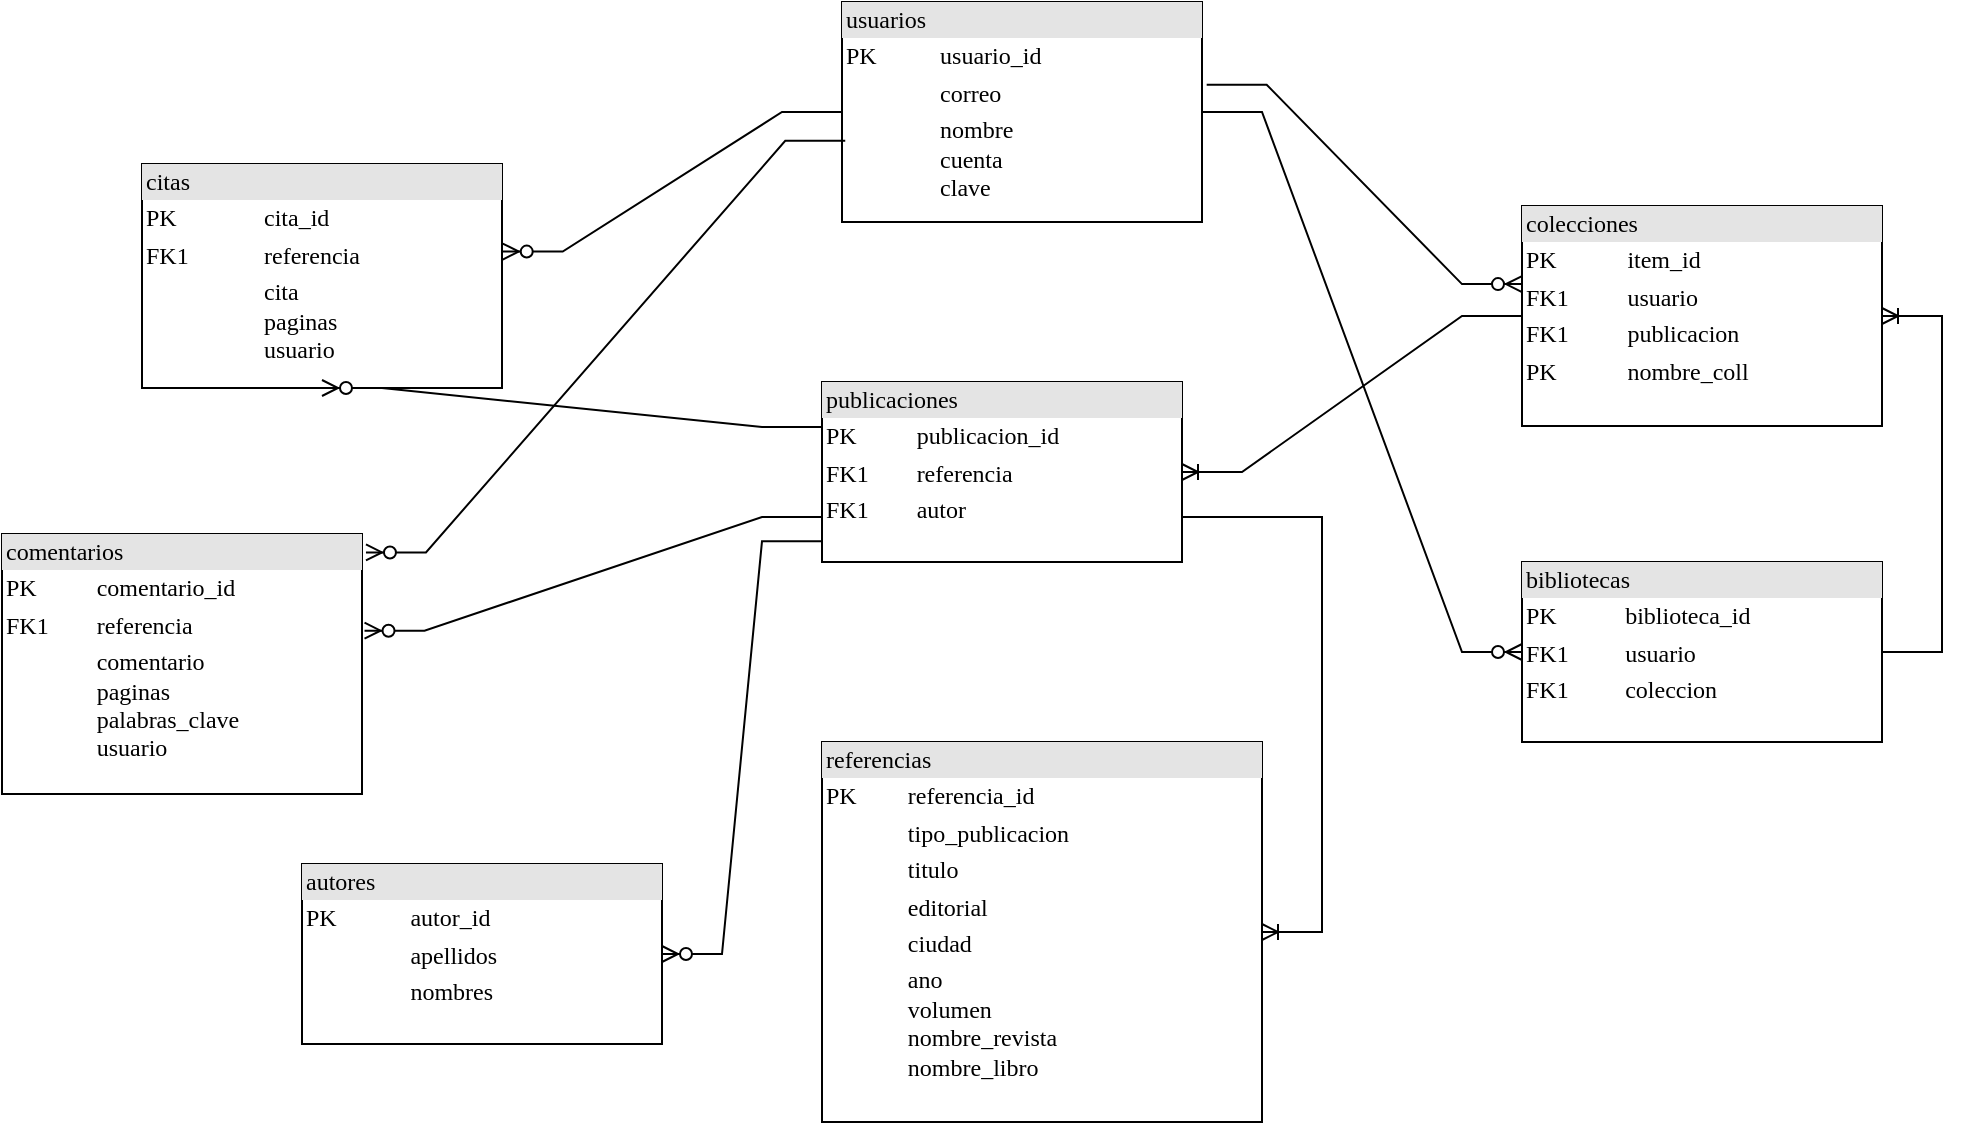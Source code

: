 <mxfile version="20.2.3" type="device"><diagram name="Page-1" id="2ca16b54-16f6-2749-3443-fa8db7711227"><mxGraphModel dx="1038" dy="649" grid="1" gridSize="10" guides="1" tooltips="1" connect="1" arrows="1" fold="1" page="1" pageScale="1" pageWidth="1100" pageHeight="850" background="none" math="0" shadow="0"><root><mxCell id="0"/><mxCell id="1" parent="0"/><mxCell id="2ed32ef02a7f4228-1" value="&lt;div style=&quot;box-sizing:border-box;width:100%;background:#e4e4e4;padding:2px;&quot;&gt;citas&lt;/div&gt;&lt;table style=&quot;width:100%;font-size:1em;&quot; cellpadding=&quot;2&quot; cellspacing=&quot;0&quot;&gt;&lt;tbody&gt;&lt;tr&gt;&lt;td&gt;PK&lt;/td&gt;&lt;td&gt;cita_id&lt;/td&gt;&lt;/tr&gt;&lt;tr&gt;&lt;td&gt;FK1&lt;/td&gt;&lt;td&gt;referencia&lt;/td&gt;&lt;/tr&gt;&lt;tr&gt;&lt;td&gt;&lt;/td&gt;&lt;td&gt;cita&lt;br&gt;paginas&lt;br&gt;usuario&lt;/td&gt;&lt;/tr&gt;&lt;/tbody&gt;&lt;/table&gt;" style="verticalAlign=top;align=left;overflow=fill;html=1;rounded=0;shadow=0;comic=0;labelBackgroundColor=none;strokeWidth=1;fontFamily=Verdana;fontSize=12" parent="1" vertex="1"><mxGeometry x="120" y="110" width="180" height="112" as="geometry"/></mxCell><mxCell id="2ed32ef02a7f4228-2" value="&lt;div style=&quot;box-sizing: border-box ; width: 100% ; background: #e4e4e4 ; padding: 2px&quot;&gt;referencias&lt;/div&gt;&lt;table style=&quot;width: 100% ; font-size: 1em&quot; cellpadding=&quot;2&quot; cellspacing=&quot;0&quot;&gt;&lt;tbody&gt;&lt;tr&gt;&lt;td&gt;PK&lt;/td&gt;&lt;td&gt;referencia_id&lt;/td&gt;&lt;/tr&gt;&lt;tr&gt;&lt;td&gt;&lt;br&gt;&lt;/td&gt;&lt;td&gt;tipo_publicacion&lt;/td&gt;&lt;/tr&gt;&lt;tr&gt;&lt;td&gt;&lt;/td&gt;&lt;td&gt;titulo&lt;/td&gt;&lt;/tr&gt;&lt;tr&gt;&lt;td&gt;&lt;br&gt;&lt;/td&gt;&lt;td&gt;editorial&lt;/td&gt;&lt;/tr&gt;&lt;tr&gt;&lt;td&gt;&lt;br&gt;&lt;/td&gt;&lt;td&gt;ciudad&lt;/td&gt;&lt;/tr&gt;&lt;tr&gt;&lt;td&gt;&lt;br&gt;&lt;/td&gt;&lt;td&gt;ano&lt;br&gt;volumen&lt;br&gt;nombre_revista&lt;br&gt;nombre_libro&lt;/td&gt;&lt;/tr&gt;&lt;/tbody&gt;&lt;/table&gt;" style="verticalAlign=top;align=left;overflow=fill;html=1;rounded=0;shadow=0;comic=0;labelBackgroundColor=none;strokeWidth=1;fontFamily=Verdana;fontSize=12" parent="1" vertex="1"><mxGeometry x="460" y="399" width="220" height="190" as="geometry"/></mxCell><mxCell id="2ed32ef02a7f4228-5" value="&lt;div style=&quot;box-sizing:border-box;width:100%;background:#e4e4e4;padding:2px;&quot;&gt;usuarios&lt;/div&gt;&lt;table style=&quot;width:100%;font-size:1em;&quot; cellpadding=&quot;2&quot; cellspacing=&quot;0&quot;&gt;&lt;tbody&gt;&lt;tr&gt;&lt;td&gt;PK&lt;/td&gt;&lt;td&gt;usuario_id&lt;/td&gt;&lt;/tr&gt;&lt;tr&gt;&lt;td&gt;&lt;br&gt;&lt;/td&gt;&lt;td&gt;correo&lt;/td&gt;&lt;/tr&gt;&lt;tr&gt;&lt;td&gt;&lt;/td&gt;&lt;td&gt;nombre&lt;br&gt;cuenta&lt;br&gt;clave&lt;/td&gt;&lt;/tr&gt;&lt;/tbody&gt;&lt;/table&gt;" style="verticalAlign=top;align=left;overflow=fill;html=1;rounded=0;shadow=0;comic=0;labelBackgroundColor=none;strokeWidth=1;fontFamily=Verdana;fontSize=12" parent="1" vertex="1"><mxGeometry x="470" y="29" width="180" height="110" as="geometry"/></mxCell><mxCell id="2ed32ef02a7f4228-6" value="&lt;div style=&quot;box-sizing: border-box ; width: 100% ; background: #e4e4e4 ; padding: 2px&quot;&gt;colecciones&lt;/div&gt;&lt;table style=&quot;width: 100% ; font-size: 1em&quot; cellpadding=&quot;2&quot; cellspacing=&quot;0&quot;&gt;&lt;tbody&gt;&lt;tr&gt;&lt;td&gt;PK&lt;/td&gt;&lt;td&gt;item_id&lt;/td&gt;&lt;/tr&gt;&lt;tr&gt;&lt;td&gt;FK1&lt;/td&gt;&lt;td&gt;usuario&lt;/td&gt;&lt;/tr&gt;&lt;tr&gt;&lt;td&gt;FK1&lt;/td&gt;&lt;td&gt;publicacion&lt;/td&gt;&lt;/tr&gt;&lt;tr&gt;&lt;td&gt;PK&lt;/td&gt;&lt;td&gt;nombre_coll&lt;/td&gt;&lt;/tr&gt;&lt;tr&gt;&lt;td&gt;&lt;/td&gt;&lt;td&gt;&lt;br&gt;&lt;/td&gt;&lt;/tr&gt;&lt;/tbody&gt;&lt;/table&gt;" style="verticalAlign=top;align=left;overflow=fill;html=1;rounded=0;shadow=0;comic=0;labelBackgroundColor=none;strokeWidth=1;fontFamily=Verdana;fontSize=12" parent="1" vertex="1"><mxGeometry x="810" y="131" width="180" height="110" as="geometry"/></mxCell><object label="&lt;div style=&quot;box-sizing: border-box ; width: 100% ; background: #e4e4e4 ; padding: 2px&quot;&gt;publicaciones&lt;/div&gt;&lt;table style=&quot;width: 100% ; font-size: 1em&quot; cellpadding=&quot;2&quot; cellspacing=&quot;0&quot;&gt;&lt;tbody&gt;&lt;tr&gt;&lt;td&gt;PK&lt;/td&gt;&lt;td&gt;publicacion_id&lt;/td&gt;&lt;/tr&gt;&lt;tr&gt;&lt;td&gt;FK1&lt;/td&gt;&lt;td&gt;referencia&lt;/td&gt;&lt;/tr&gt;&lt;tr&gt;&lt;td&gt;FK1&lt;/td&gt;&lt;td&gt;autor&lt;/td&gt;&lt;/tr&gt;&lt;tr&gt;&lt;td&gt;&lt;br&gt;&lt;/td&gt;&lt;td&gt;&lt;br&gt;&lt;/td&gt;&lt;/tr&gt;&lt;tr&gt;&lt;td&gt;&lt;br&gt;&lt;/td&gt;&lt;td&gt;&lt;/td&gt;&lt;/tr&gt;&lt;/tbody&gt;&lt;/table&gt;" id="2ed32ef02a7f4228-8"><mxCell style="verticalAlign=top;align=left;overflow=fill;html=1;rounded=0;shadow=0;comic=0;labelBackgroundColor=none;strokeWidth=1;fontFamily=Verdana;fontSize=12" parent="1" vertex="1"><mxGeometry x="460" y="219" width="180" height="90" as="geometry"/></mxCell></object><mxCell id="2ed32ef02a7f4228-9" value="&lt;div style=&quot;box-sizing:border-box;width:100%;background:#e4e4e4;padding:2px;&quot;&gt;bibliotecas&lt;/div&gt;&lt;table style=&quot;width:100%;font-size:1em;&quot; cellpadding=&quot;2&quot; cellspacing=&quot;0&quot;&gt;&lt;tbody&gt;&lt;tr&gt;&lt;td&gt;PK&lt;/td&gt;&lt;td&gt;biblioteca_id&lt;/td&gt;&lt;/tr&gt;&lt;tr&gt;&lt;td&gt;FK1&lt;/td&gt;&lt;td&gt;usuario&lt;/td&gt;&lt;/tr&gt;&lt;tr&gt;&lt;td&gt;FK1&lt;/td&gt;&lt;td&gt;coleccion&lt;/td&gt;&lt;/tr&gt;&lt;/tbody&gt;&lt;/table&gt;" style="verticalAlign=top;align=left;overflow=fill;html=1;rounded=0;shadow=0;comic=0;labelBackgroundColor=none;strokeWidth=1;fontFamily=Verdana;fontSize=12" parent="1" vertex="1"><mxGeometry x="810" y="309" width="180" height="90" as="geometry"/></mxCell><mxCell id="2ed32ef02a7f4228-10" value="&lt;div style=&quot;box-sizing: border-box ; width: 100% ; background: #e4e4e4 ; padding: 2px&quot;&gt;autores&lt;/div&gt;&lt;table style=&quot;width: 100% ; font-size: 1em&quot; cellpadding=&quot;2&quot; cellspacing=&quot;0&quot;&gt;&lt;tbody&gt;&lt;tr&gt;&lt;td&gt;PK&lt;/td&gt;&lt;td&gt;autor_id&lt;/td&gt;&lt;/tr&gt;&lt;tr&gt;&lt;td&gt;&lt;br&gt;&lt;/td&gt;&lt;td&gt;apellidos&lt;/td&gt;&lt;/tr&gt;&lt;tr&gt;&lt;td&gt;&lt;/td&gt;&lt;td&gt;nombres&lt;/td&gt;&lt;/tr&gt;&lt;tr&gt;&lt;td&gt;&lt;br&gt;&lt;/td&gt;&lt;td&gt;&lt;/td&gt;&lt;/tr&gt;&lt;tr&gt;&lt;td&gt;&lt;/td&gt;&lt;td&gt;&lt;br&gt;&lt;/td&gt;&lt;/tr&gt;&lt;/tbody&gt;&lt;/table&gt;" style="verticalAlign=top;align=left;overflow=fill;html=1;rounded=0;shadow=0;comic=0;labelBackgroundColor=none;strokeWidth=1;fontFamily=Verdana;fontSize=12" parent="1" vertex="1"><mxGeometry x="200" y="460" width="180" height="90" as="geometry"/></mxCell><mxCell id="2ed32ef02a7f4228-11" value="&lt;div style=&quot;box-sizing:border-box;width:100%;background:#e4e4e4;padding:2px;&quot;&gt;comentarios&lt;/div&gt;&lt;table style=&quot;width:100%;font-size:1em;&quot; cellpadding=&quot;2&quot; cellspacing=&quot;0&quot;&gt;&lt;tbody&gt;&lt;tr&gt;&lt;td&gt;PK&lt;/td&gt;&lt;td&gt;comentario_id&lt;/td&gt;&lt;/tr&gt;&lt;tr&gt;&lt;td&gt;FK1&lt;/td&gt;&lt;td&gt;referencia&lt;/td&gt;&lt;/tr&gt;&lt;tr&gt;&lt;td&gt;&lt;/td&gt;&lt;td&gt;comentario&lt;br&gt;paginas&lt;br&gt;palabras_clave&lt;br&gt;usuario&lt;/td&gt;&lt;/tr&gt;&lt;/tbody&gt;&lt;/table&gt;" style="verticalAlign=top;align=left;overflow=fill;html=1;rounded=0;shadow=0;comic=0;labelBackgroundColor=none;strokeWidth=1;fontFamily=Verdana;fontSize=12" parent="1" vertex="1"><mxGeometry x="50" y="295" width="180" height="130" as="geometry"/></mxCell><mxCell id="cO-mGkO_A6VSAYXJl557-1" value="" style="edgeStyle=entityRelationEdgeStyle;fontSize=12;html=1;endArrow=ERzeroToMany;endFill=1;rounded=0;entryX=0;entryY=0.355;entryDx=0;entryDy=0;entryPerimeter=0;exitX=1.013;exitY=0.376;exitDx=0;exitDy=0;exitPerimeter=0;" edge="1" parent="1" source="2ed32ef02a7f4228-5" target="2ed32ef02a7f4228-6"><mxGeometry width="100" height="100" relative="1" as="geometry"><mxPoint x="550" y="140" as="sourcePoint"/><mxPoint x="580" y="240" as="targetPoint"/></mxGeometry></mxCell><mxCell id="cO-mGkO_A6VSAYXJl557-2" value="" style="edgeStyle=entityRelationEdgeStyle;fontSize=12;html=1;endArrow=ERzeroToMany;endFill=1;rounded=0;exitX=0;exitY=0.5;exitDx=0;exitDy=0;entryX=1.002;entryY=0.391;entryDx=0;entryDy=0;entryPerimeter=0;" edge="1" parent="1" source="2ed32ef02a7f4228-5" target="2ed32ef02a7f4228-1"><mxGeometry width="100" height="100" relative="1" as="geometry"><mxPoint x="480" y="340" as="sourcePoint"/><mxPoint x="580" y="240" as="targetPoint"/></mxGeometry></mxCell><mxCell id="cO-mGkO_A6VSAYXJl557-4" value="" style="edgeStyle=entityRelationEdgeStyle;fontSize=12;html=1;endArrow=ERzeroToMany;endFill=1;rounded=0;exitX=0.009;exitY=0.631;exitDx=0;exitDy=0;exitPerimeter=0;entryX=1.011;entryY=0.071;entryDx=0;entryDy=0;entryPerimeter=0;" edge="1" parent="1" source="2ed32ef02a7f4228-5" target="2ed32ef02a7f4228-11"><mxGeometry width="100" height="100" relative="1" as="geometry"><mxPoint x="430" y="240" as="sourcePoint"/><mxPoint x="310" y="310" as="targetPoint"/></mxGeometry></mxCell><mxCell id="cO-mGkO_A6VSAYXJl557-5" value="" style="edgeStyle=entityRelationEdgeStyle;fontSize=12;html=1;endArrow=ERzeroToMany;endFill=1;rounded=0;exitX=1;exitY=0.5;exitDx=0;exitDy=0;entryX=0;entryY=0.5;entryDx=0;entryDy=0;" edge="1" parent="1" source="2ed32ef02a7f4228-5" target="2ed32ef02a7f4228-9"><mxGeometry width="100" height="100" relative="1" as="geometry"><mxPoint x="630" y="190" as="sourcePoint"/><mxPoint x="730" y="90" as="targetPoint"/></mxGeometry></mxCell><mxCell id="cO-mGkO_A6VSAYXJl557-7" value="" style="edgeStyle=entityRelationEdgeStyle;fontSize=12;html=1;endArrow=ERzeroToMany;endFill=1;rounded=0;exitX=0;exitY=0.885;exitDx=0;exitDy=0;entryX=1;entryY=0.5;entryDx=0;entryDy=0;exitPerimeter=0;" edge="1" parent="1" source="2ed32ef02a7f4228-8" target="2ed32ef02a7f4228-10"><mxGeometry width="100" height="100" relative="1" as="geometry"><mxPoint x="420" y="340" as="sourcePoint"/><mxPoint x="520" y="240" as="targetPoint"/></mxGeometry></mxCell><mxCell id="cO-mGkO_A6VSAYXJl557-8" value="" style="edgeStyle=entityRelationEdgeStyle;fontSize=12;html=1;endArrow=ERzeroToMany;endFill=1;rounded=0;exitX=0;exitY=0.25;exitDx=0;exitDy=0;entryX=0.5;entryY=1;entryDx=0;entryDy=0;" edge="1" parent="1" source="2ed32ef02a7f4228-8" target="2ed32ef02a7f4228-1"><mxGeometry width="100" height="100" relative="1" as="geometry"><mxPoint x="360" y="460" as="sourcePoint"/><mxPoint x="460" y="360" as="targetPoint"/></mxGeometry></mxCell><mxCell id="cO-mGkO_A6VSAYXJl557-12" value="" style="edgeStyle=entityRelationEdgeStyle;fontSize=12;html=1;endArrow=ERoneToMany;rounded=0;exitX=1;exitY=0.5;exitDx=0;exitDy=0;" edge="1" parent="1" source="2ed32ef02a7f4228-9" target="2ed32ef02a7f4228-6"><mxGeometry width="100" height="100" relative="1" as="geometry"><mxPoint x="500" y="330" as="sourcePoint"/><mxPoint x="600" y="230" as="targetPoint"/></mxGeometry></mxCell><mxCell id="cO-mGkO_A6VSAYXJl557-13" value="" style="edgeStyle=entityRelationEdgeStyle;fontSize=12;html=1;endArrow=ERoneToMany;rounded=0;exitX=0;exitY=0.5;exitDx=0;exitDy=0;entryX=1;entryY=0.5;entryDx=0;entryDy=0;" edge="1" parent="1" source="2ed32ef02a7f4228-6" target="2ed32ef02a7f4228-8"><mxGeometry width="100" height="100" relative="1" as="geometry"><mxPoint x="500" y="330" as="sourcePoint"/><mxPoint x="630" y="480" as="targetPoint"/></mxGeometry></mxCell><mxCell id="cO-mGkO_A6VSAYXJl557-14" value="" style="edgeStyle=entityRelationEdgeStyle;fontSize=12;html=1;endArrow=ERzeroToMany;endFill=1;rounded=0;exitX=0;exitY=0.75;exitDx=0;exitDy=0;entryX=1.007;entryY=0.372;entryDx=0;entryDy=0;entryPerimeter=0;" edge="1" parent="1" source="2ed32ef02a7f4228-8" target="2ed32ef02a7f4228-11"><mxGeometry width="100" height="100" relative="1" as="geometry"><mxPoint x="500" y="330" as="sourcePoint"/><mxPoint x="300" y="310" as="targetPoint"/></mxGeometry></mxCell><mxCell id="cO-mGkO_A6VSAYXJl557-17" value="" style="edgeStyle=entityRelationEdgeStyle;fontSize=12;html=1;endArrow=ERoneToMany;rounded=0;exitX=1;exitY=0.75;exitDx=0;exitDy=0;" edge="1" parent="1" source="2ed32ef02a7f4228-8" target="2ed32ef02a7f4228-2"><mxGeometry width="100" height="100" relative="1" as="geometry"><mxPoint x="500" y="330" as="sourcePoint"/><mxPoint x="600" y="230" as="targetPoint"/></mxGeometry></mxCell></root></mxGraphModel></diagram></mxfile>